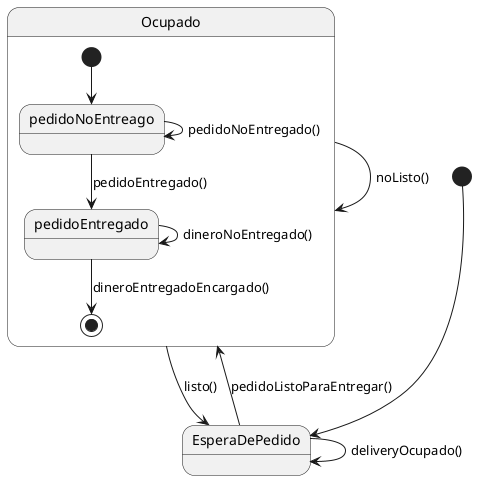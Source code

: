 @startuml Delivery
    state Ocupado {
        [*] --> pedidoNoEntreago
        pedidoNoEntreago --> pedidoNoEntreago : pedidoNoEntregado()
        pedidoNoEntreago --> pedidoEntregado : pedidoEntregado()
        pedidoEntregado --> pedidoEntregado : dineroNoEntregado()
        pedidoEntregado  --> [*] : dineroEntregadoEncargado()

    }
    [*] --> EsperaDePedido
    EsperaDePedido --> EsperaDePedido : deliveryOcupado()
    EsperaDePedido --> Ocupado : pedidoListoParaEntregar()
    Ocupado --> EsperaDePedido: listo()
    Ocupado --> Ocupado : noListo()
@enduml